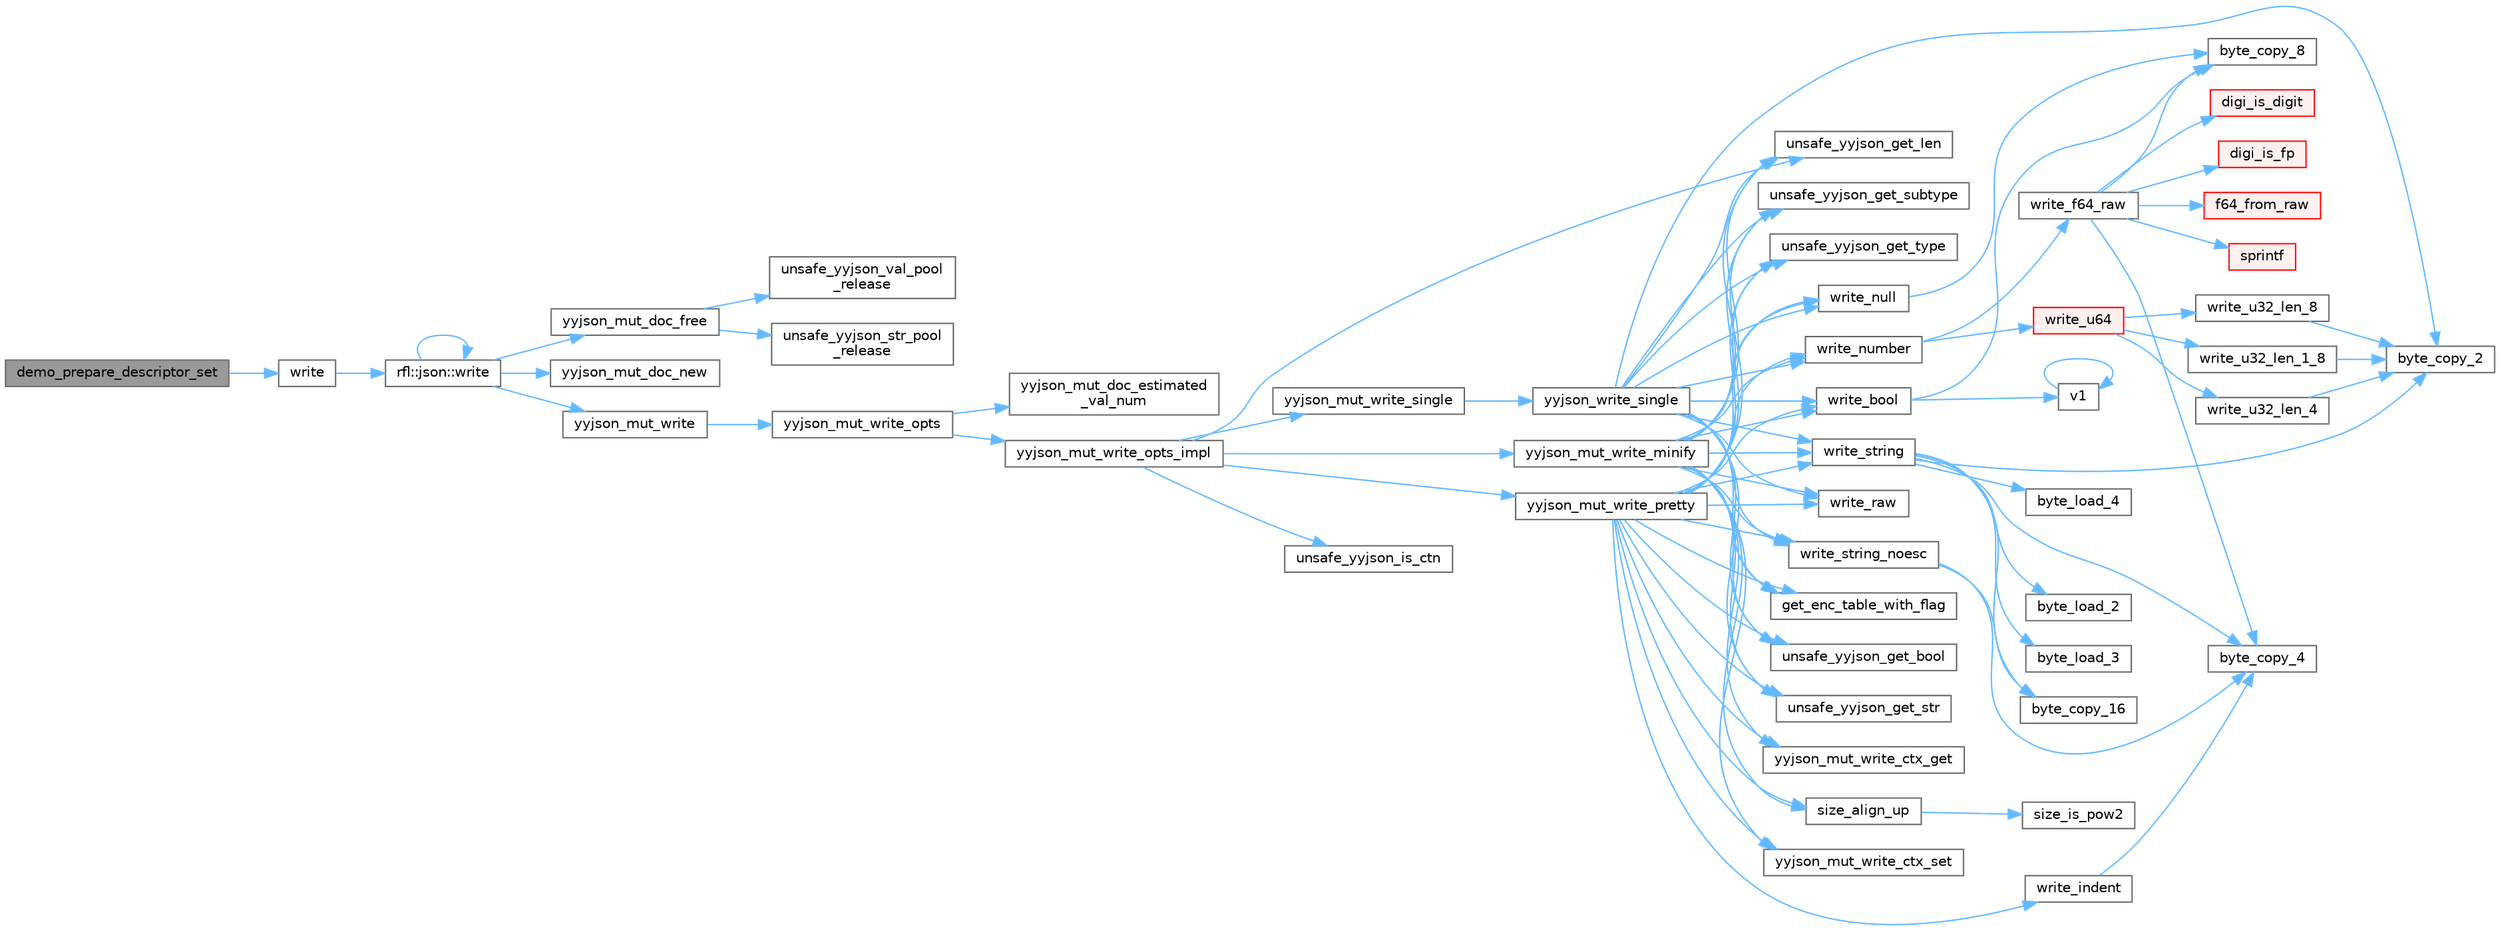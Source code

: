 digraph "demo_prepare_descriptor_set"
{
 // LATEX_PDF_SIZE
  bgcolor="transparent";
  edge [fontname=Helvetica,fontsize=10,labelfontname=Helvetica,labelfontsize=10];
  node [fontname=Helvetica,fontsize=10,shape=box,height=0.2,width=0.4];
  rankdir="LR";
  Node1 [id="Node000001",label="demo_prepare_descriptor_set",height=0.2,width=0.4,color="gray40", fillcolor="grey60", style="filled", fontcolor="black",tooltip=" "];
  Node1 -> Node2 [id="edge90_Node000001_Node000002",color="steelblue1",style="solid",tooltip=" "];
  Node2 [id="Node000002",label="write",height=0.2,width=0.4,color="grey40", fillcolor="white", style="filled",URL="$json_2write__and__read_8hpp.html#a8d72d49ed34d37da786334a55f22b909",tooltip=" "];
  Node2 -> Node3 [id="edge91_Node000002_Node000003",color="steelblue1",style="solid",tooltip=" "];
  Node3 [id="Node000003",label="rfl::json::write",height=0.2,width=0.4,color="grey40", fillcolor="white", style="filled",URL="$namespacerfl_1_1json.html#af39a23539424555b8c970d12a58e547f",tooltip="Returns a JSON string."];
  Node3 -> Node3 [id="edge92_Node000003_Node000003",color="steelblue1",style="solid",tooltip=" "];
  Node3 -> Node4 [id="edge93_Node000003_Node000004",color="steelblue1",style="solid",tooltip=" "];
  Node4 [id="Node000004",label="yyjson_mut_doc_free",height=0.2,width=0.4,color="grey40", fillcolor="white", style="filled",URL="$yyjson_8c.html#a473b53dd223f25a117a6fe3b543bfdb1",tooltip=" "];
  Node4 -> Node5 [id="edge94_Node000004_Node000005",color="steelblue1",style="solid",tooltip=" "];
  Node5 [id="Node000005",label="unsafe_yyjson_str_pool\l_release",height=0.2,width=0.4,color="grey40", fillcolor="white", style="filled",URL="$yyjson_8c.html#a68827985804124f8d26d256b07877cf9",tooltip=" "];
  Node4 -> Node6 [id="edge95_Node000004_Node000006",color="steelblue1",style="solid",tooltip=" "];
  Node6 [id="Node000006",label="unsafe_yyjson_val_pool\l_release",height=0.2,width=0.4,color="grey40", fillcolor="white", style="filled",URL="$yyjson_8c.html#a423ab190d8ce947af71ff1a45ab76805",tooltip=" "];
  Node3 -> Node7 [id="edge96_Node000003_Node000007",color="steelblue1",style="solid",tooltip=" "];
  Node7 [id="Node000007",label="yyjson_mut_doc_new",height=0.2,width=0.4,color="grey40", fillcolor="white", style="filled",URL="$yyjson_8c.html#a94a8c1c5f4e47e11e268d7f4c0e4cb1a",tooltip=" "];
  Node3 -> Node8 [id="edge97_Node000003_Node000008",color="steelblue1",style="solid",tooltip=" "];
  Node8 [id="Node000008",label="yyjson_mut_write",height=0.2,width=0.4,color="grey40", fillcolor="white", style="filled",URL="$yyjson_8h.html#a881e2ee3f487385810829df8bc675f1f",tooltip=" "];
  Node8 -> Node9 [id="edge98_Node000008_Node000009",color="steelblue1",style="solid",tooltip=" "];
  Node9 [id="Node000009",label="yyjson_mut_write_opts",height=0.2,width=0.4,color="grey40", fillcolor="white", style="filled",URL="$yyjson_8c.html#a43932e149602ddfcd9257648ea36e553",tooltip=" "];
  Node9 -> Node10 [id="edge99_Node000009_Node000010",color="steelblue1",style="solid",tooltip=" "];
  Node10 [id="Node000010",label="yyjson_mut_doc_estimated\l_val_num",height=0.2,width=0.4,color="grey40", fillcolor="white", style="filled",URL="$yyjson_8c.html#ac9cfbe501c1317baf92c53571c7333ee",tooltip=" "];
  Node9 -> Node11 [id="edge100_Node000009_Node000011",color="steelblue1",style="solid",tooltip=" "];
  Node11 [id="Node000011",label="yyjson_mut_write_opts_impl",height=0.2,width=0.4,color="grey40", fillcolor="white", style="filled",URL="$yyjson_8c.html#a9419498fed912dda63693d15ff91c74c",tooltip=" "];
  Node11 -> Node12 [id="edge101_Node000011_Node000012",color="steelblue1",style="solid",tooltip=" "];
  Node12 [id="Node000012",label="unsafe_yyjson_get_len",height=0.2,width=0.4,color="grey40", fillcolor="white", style="filled",URL="$yyjson_8h.html#a445bf8a7f9981e4797bf95db944ddf8f",tooltip=" "];
  Node11 -> Node13 [id="edge102_Node000011_Node000013",color="steelblue1",style="solid",tooltip=" "];
  Node13 [id="Node000013",label="unsafe_yyjson_is_ctn",height=0.2,width=0.4,color="grey40", fillcolor="white", style="filled",URL="$yyjson_8h.html#afe1e8995e63d29297d569c4a848bf5a2",tooltip=" "];
  Node11 -> Node14 [id="edge103_Node000011_Node000014",color="steelblue1",style="solid",tooltip=" "];
  Node14 [id="Node000014",label="yyjson_mut_write_minify",height=0.2,width=0.4,color="grey40", fillcolor="white", style="filled",URL="$yyjson_8c.html#a41b0f7caeaed5e6075fdbad6e37daa44",tooltip=" "];
  Node14 -> Node15 [id="edge104_Node000014_Node000015",color="steelblue1",style="solid",tooltip=" "];
  Node15 [id="Node000015",label="get_enc_table_with_flag",height=0.2,width=0.4,color="grey40", fillcolor="white", style="filled",URL="$yyjson_8c.html#a4b810e39a1c70f479ea48f4b6be239b0",tooltip=" "];
  Node14 -> Node16 [id="edge105_Node000014_Node000016",color="steelblue1",style="solid",tooltip=" "];
  Node16 [id="Node000016",label="size_align_up",height=0.2,width=0.4,color="grey40", fillcolor="white", style="filled",URL="$yyjson_8c.html#aee0ecba3f0e01a145a4bd084c40b53b6",tooltip=" "];
  Node16 -> Node17 [id="edge106_Node000016_Node000017",color="steelblue1",style="solid",tooltip=" "];
  Node17 [id="Node000017",label="size_is_pow2",height=0.2,width=0.4,color="grey40", fillcolor="white", style="filled",URL="$yyjson_8c.html#a9c435a75a5fc566d5382ba2646704a18",tooltip=" "];
  Node14 -> Node18 [id="edge107_Node000014_Node000018",color="steelblue1",style="solid",tooltip=" "];
  Node18 [id="Node000018",label="unsafe_yyjson_get_bool",height=0.2,width=0.4,color="grey40", fillcolor="white", style="filled",URL="$yyjson_8h.html#a3ef8c1e13a7f67eead2d945125769f90",tooltip=" "];
  Node14 -> Node12 [id="edge108_Node000014_Node000012",color="steelblue1",style="solid",tooltip=" "];
  Node14 -> Node19 [id="edge109_Node000014_Node000019",color="steelblue1",style="solid",tooltip=" "];
  Node19 [id="Node000019",label="unsafe_yyjson_get_str",height=0.2,width=0.4,color="grey40", fillcolor="white", style="filled",URL="$yyjson_8h.html#a879b3c14194afd5b60d663640998c020",tooltip=" "];
  Node14 -> Node20 [id="edge110_Node000014_Node000020",color="steelblue1",style="solid",tooltip=" "];
  Node20 [id="Node000020",label="unsafe_yyjson_get_subtype",height=0.2,width=0.4,color="grey40", fillcolor="white", style="filled",URL="$yyjson_8h.html#a735848e46f26bfe3dfb333c7f890205e",tooltip=" "];
  Node14 -> Node21 [id="edge111_Node000014_Node000021",color="steelblue1",style="solid",tooltip=" "];
  Node21 [id="Node000021",label="unsafe_yyjson_get_type",height=0.2,width=0.4,color="grey40", fillcolor="white", style="filled",URL="$yyjson_8h.html#a25aa2b2a33dccb9af7da4576b3cbe6ab",tooltip=" "];
  Node14 -> Node22 [id="edge112_Node000014_Node000022",color="steelblue1",style="solid",tooltip=" "];
  Node22 [id="Node000022",label="write_bool",height=0.2,width=0.4,color="grey40", fillcolor="white", style="filled",URL="$yyjson_8c.html#a8f48aafc5963521f3da75e2448f0d084",tooltip=" "];
  Node22 -> Node23 [id="edge113_Node000022_Node000023",color="steelblue1",style="solid",tooltip=" "];
  Node23 [id="Node000023",label="byte_copy_8",height=0.2,width=0.4,color="grey40", fillcolor="white", style="filled",URL="$yyjson_8c.html#a03dd49c937c12d9a85deaac184d25eb9",tooltip=" "];
  Node22 -> Node24 [id="edge114_Node000022_Node000024",color="steelblue1",style="solid",tooltip=" "];
  Node24 [id="Node000024",label="v1",height=0.2,width=0.4,color="grey40", fillcolor="white", style="filled",URL="$_tutorial___reshape_mat2_vec_8cpp.html#a10bd710692c91bc238f2e1da77730678",tooltip=" "];
  Node24 -> Node24 [id="edge115_Node000024_Node000024",color="steelblue1",style="solid",tooltip=" "];
  Node14 -> Node25 [id="edge116_Node000014_Node000025",color="steelblue1",style="solid",tooltip=" "];
  Node25 [id="Node000025",label="write_null",height=0.2,width=0.4,color="grey40", fillcolor="white", style="filled",URL="$yyjson_8c.html#a9ab2502373a7c2ad7decc10b76c47043",tooltip=" "];
  Node25 -> Node23 [id="edge117_Node000025_Node000023",color="steelblue1",style="solid",tooltip=" "];
  Node14 -> Node26 [id="edge118_Node000014_Node000026",color="steelblue1",style="solid",tooltip=" "];
  Node26 [id="Node000026",label="write_number",height=0.2,width=0.4,color="grey40", fillcolor="white", style="filled",URL="$yyjson_8c.html#a7a6eb98c82d060a1b4b1b25ae9169770",tooltip=" "];
  Node26 -> Node27 [id="edge119_Node000026_Node000027",color="steelblue1",style="solid",tooltip=" "];
  Node27 [id="Node000027",label="write_f64_raw",height=0.2,width=0.4,color="grey40", fillcolor="white", style="filled",URL="$yyjson_8c.html#a429024eddbd3335464adf309aef2db7f",tooltip=" "];
  Node27 -> Node28 [id="edge120_Node000027_Node000028",color="steelblue1",style="solid",tooltip=" "];
  Node28 [id="Node000028",label="byte_copy_4",height=0.2,width=0.4,color="grey40", fillcolor="white", style="filled",URL="$yyjson_8c.html#a98219967baeab34ab615b4ccda0df146",tooltip=" "];
  Node27 -> Node23 [id="edge121_Node000027_Node000023",color="steelblue1",style="solid",tooltip=" "];
  Node27 -> Node29 [id="edge122_Node000027_Node000029",color="steelblue1",style="solid",tooltip=" "];
  Node29 [id="Node000029",label="digi_is_digit",height=0.2,width=0.4,color="red", fillcolor="#FFF0F0", style="filled",URL="$yyjson_8c.html#ac16e36c200b16a17041aac1ed37276d7",tooltip=" "];
  Node27 -> Node31 [id="edge123_Node000027_Node000031",color="steelblue1",style="solid",tooltip=" "];
  Node31 [id="Node000031",label="digi_is_fp",height=0.2,width=0.4,color="red", fillcolor="#FFF0F0", style="filled",URL="$yyjson_8c.html#ac38bca46c8cbb1107ca4188d2eb4fcbe",tooltip=" "];
  Node27 -> Node32 [id="edge124_Node000027_Node000032",color="steelblue1",style="solid",tooltip=" "];
  Node32 [id="Node000032",label="f64_from_raw",height=0.2,width=0.4,color="red", fillcolor="#FFF0F0", style="filled",URL="$yyjson_8c.html#a7d61d2afe6fefb1935af9086d95ee8a8",tooltip=" "];
  Node27 -> Node34 [id="edge125_Node000027_Node000034",color="steelblue1",style="solid",tooltip=" "];
  Node34 [id="Node000034",label="sprintf",height=0.2,width=0.4,color="red", fillcolor="#FFF0F0", style="filled",URL="$printf_8h.html#aa7d2e7e454d3fe606a71504a119dc894",tooltip=" "];
  Node26 -> Node64 [id="edge126_Node000026_Node000064",color="steelblue1",style="solid",tooltip=" "];
  Node64 [id="Node000064",label="write_u64",height=0.2,width=0.4,color="red", fillcolor="#FFF0F0", style="filled",URL="$yyjson_8c.html#aa2f06c8a20b378eb29cfe95d0af5c95e",tooltip=" "];
  Node64 -> Node65 [id="edge127_Node000064_Node000065",color="steelblue1",style="solid",tooltip=" "];
  Node65 [id="Node000065",label="write_u32_len_1_8",height=0.2,width=0.4,color="grey40", fillcolor="white", style="filled",URL="$yyjson_8c.html#a5a7d8b8a37067ca47adb0b419814ef9a",tooltip=" "];
  Node65 -> Node66 [id="edge128_Node000065_Node000066",color="steelblue1",style="solid",tooltip=" "];
  Node66 [id="Node000066",label="byte_copy_2",height=0.2,width=0.4,color="grey40", fillcolor="white", style="filled",URL="$yyjson_8c.html#ac6a11726824f52b6413a67488f5a3152",tooltip=" "];
  Node64 -> Node67 [id="edge129_Node000064_Node000067",color="steelblue1",style="solid",tooltip=" "];
  Node67 [id="Node000067",label="write_u32_len_4",height=0.2,width=0.4,color="grey40", fillcolor="white", style="filled",URL="$yyjson_8c.html#ae5ef2b18cbf8ab8c261b23aab6d3bea3",tooltip=" "];
  Node67 -> Node66 [id="edge130_Node000067_Node000066",color="steelblue1",style="solid",tooltip=" "];
  Node64 -> Node68 [id="edge131_Node000064_Node000068",color="steelblue1",style="solid",tooltip=" "];
  Node68 [id="Node000068",label="write_u32_len_8",height=0.2,width=0.4,color="grey40", fillcolor="white", style="filled",URL="$yyjson_8c.html#ab1d9fcbafc860e770ed5aa9fc70577fc",tooltip=" "];
  Node68 -> Node66 [id="edge132_Node000068_Node000066",color="steelblue1",style="solid",tooltip=" "];
  Node14 -> Node70 [id="edge133_Node000014_Node000070",color="steelblue1",style="solid",tooltip=" "];
  Node70 [id="Node000070",label="write_raw",height=0.2,width=0.4,color="grey40", fillcolor="white", style="filled",URL="$yyjson_8c.html#a595a43099038f73ab0af2b4209b1f0fd",tooltip=" "];
  Node14 -> Node71 [id="edge134_Node000014_Node000071",color="steelblue1",style="solid",tooltip=" "];
  Node71 [id="Node000071",label="write_string",height=0.2,width=0.4,color="grey40", fillcolor="white", style="filled",URL="$yyjson_8c.html#a1aadf662e6fc22a6419db27146e38472",tooltip=" "];
  Node71 -> Node72 [id="edge135_Node000071_Node000072",color="steelblue1",style="solid",tooltip=" "];
  Node72 [id="Node000072",label="byte_copy_16",height=0.2,width=0.4,color="grey40", fillcolor="white", style="filled",URL="$yyjson_8c.html#a1720d43cc1ae5984a4e5751dbe7301a0",tooltip=" "];
  Node71 -> Node66 [id="edge136_Node000071_Node000066",color="steelblue1",style="solid",tooltip=" "];
  Node71 -> Node28 [id="edge137_Node000071_Node000028",color="steelblue1",style="solid",tooltip=" "];
  Node71 -> Node73 [id="edge138_Node000071_Node000073",color="steelblue1",style="solid",tooltip=" "];
  Node73 [id="Node000073",label="byte_load_2",height=0.2,width=0.4,color="grey40", fillcolor="white", style="filled",URL="$yyjson_8c.html#abd106e94ebb52b1b9c0e79e2246f24bd",tooltip=" "];
  Node71 -> Node74 [id="edge139_Node000071_Node000074",color="steelblue1",style="solid",tooltip=" "];
  Node74 [id="Node000074",label="byte_load_3",height=0.2,width=0.4,color="grey40", fillcolor="white", style="filled",URL="$yyjson_8c.html#a31005a45113248534b4ae663dc0a85f3",tooltip=" "];
  Node71 -> Node75 [id="edge140_Node000071_Node000075",color="steelblue1",style="solid",tooltip=" "];
  Node75 [id="Node000075",label="byte_load_4",height=0.2,width=0.4,color="grey40", fillcolor="white", style="filled",URL="$yyjson_8c.html#a87c460a03bebacd0dcdad97440488c2b",tooltip=" "];
  Node14 -> Node76 [id="edge141_Node000014_Node000076",color="steelblue1",style="solid",tooltip=" "];
  Node76 [id="Node000076",label="write_string_noesc",height=0.2,width=0.4,color="grey40", fillcolor="white", style="filled",URL="$yyjson_8c.html#ab1d27351bed7d1f6f632f75dcf9846de",tooltip=" "];
  Node76 -> Node72 [id="edge142_Node000076_Node000072",color="steelblue1",style="solid",tooltip=" "];
  Node76 -> Node28 [id="edge143_Node000076_Node000028",color="steelblue1",style="solid",tooltip=" "];
  Node14 -> Node77 [id="edge144_Node000014_Node000077",color="steelblue1",style="solid",tooltip=" "];
  Node77 [id="Node000077",label="yyjson_mut_write_ctx_get",height=0.2,width=0.4,color="grey40", fillcolor="white", style="filled",URL="$yyjson_8c.html#a7330d6789bda008b50a3a964e17629c4",tooltip=" "];
  Node14 -> Node78 [id="edge145_Node000014_Node000078",color="steelblue1",style="solid",tooltip=" "];
  Node78 [id="Node000078",label="yyjson_mut_write_ctx_set",height=0.2,width=0.4,color="grey40", fillcolor="white", style="filled",URL="$yyjson_8c.html#ad170c12cec69275d5f79d760bd3b1a0a",tooltip=" "];
  Node11 -> Node79 [id="edge146_Node000011_Node000079",color="steelblue1",style="solid",tooltip=" "];
  Node79 [id="Node000079",label="yyjson_mut_write_pretty",height=0.2,width=0.4,color="grey40", fillcolor="white", style="filled",URL="$yyjson_8c.html#a5bd41dfbb867b6521e1f7571f3615b0f",tooltip=" "];
  Node79 -> Node15 [id="edge147_Node000079_Node000015",color="steelblue1",style="solid",tooltip=" "];
  Node79 -> Node16 [id="edge148_Node000079_Node000016",color="steelblue1",style="solid",tooltip=" "];
  Node79 -> Node18 [id="edge149_Node000079_Node000018",color="steelblue1",style="solid",tooltip=" "];
  Node79 -> Node12 [id="edge150_Node000079_Node000012",color="steelblue1",style="solid",tooltip=" "];
  Node79 -> Node19 [id="edge151_Node000079_Node000019",color="steelblue1",style="solid",tooltip=" "];
  Node79 -> Node20 [id="edge152_Node000079_Node000020",color="steelblue1",style="solid",tooltip=" "];
  Node79 -> Node21 [id="edge153_Node000079_Node000021",color="steelblue1",style="solid",tooltip=" "];
  Node79 -> Node22 [id="edge154_Node000079_Node000022",color="steelblue1",style="solid",tooltip=" "];
  Node79 -> Node80 [id="edge155_Node000079_Node000080",color="steelblue1",style="solid",tooltip=" "];
  Node80 [id="Node000080",label="write_indent",height=0.2,width=0.4,color="grey40", fillcolor="white", style="filled",URL="$yyjson_8c.html#ac6e21689f9ccf3981672a321d7d02e47",tooltip=" "];
  Node80 -> Node28 [id="edge156_Node000080_Node000028",color="steelblue1",style="solid",tooltip=" "];
  Node79 -> Node25 [id="edge157_Node000079_Node000025",color="steelblue1",style="solid",tooltip=" "];
  Node79 -> Node26 [id="edge158_Node000079_Node000026",color="steelblue1",style="solid",tooltip=" "];
  Node79 -> Node70 [id="edge159_Node000079_Node000070",color="steelblue1",style="solid",tooltip=" "];
  Node79 -> Node71 [id="edge160_Node000079_Node000071",color="steelblue1",style="solid",tooltip=" "];
  Node79 -> Node76 [id="edge161_Node000079_Node000076",color="steelblue1",style="solid",tooltip=" "];
  Node79 -> Node77 [id="edge162_Node000079_Node000077",color="steelblue1",style="solid",tooltip=" "];
  Node79 -> Node78 [id="edge163_Node000079_Node000078",color="steelblue1",style="solid",tooltip=" "];
  Node11 -> Node81 [id="edge164_Node000011_Node000081",color="steelblue1",style="solid",tooltip=" "];
  Node81 [id="Node000081",label="yyjson_mut_write_single",height=0.2,width=0.4,color="grey40", fillcolor="white", style="filled",URL="$yyjson_8c.html#a6453eece4aede41c7d909075ad2980e0",tooltip=" "];
  Node81 -> Node82 [id="edge165_Node000081_Node000082",color="steelblue1",style="solid",tooltip=" "];
  Node82 [id="Node000082",label="yyjson_write_single",height=0.2,width=0.4,color="grey40", fillcolor="white", style="filled",URL="$yyjson_8c.html#a083e9d39ef4daa8ddc5c6474ccf5e468",tooltip=" "];
  Node82 -> Node66 [id="edge166_Node000082_Node000066",color="steelblue1",style="solid",tooltip=" "];
  Node82 -> Node15 [id="edge167_Node000082_Node000015",color="steelblue1",style="solid",tooltip=" "];
  Node82 -> Node18 [id="edge168_Node000082_Node000018",color="steelblue1",style="solid",tooltip=" "];
  Node82 -> Node12 [id="edge169_Node000082_Node000012",color="steelblue1",style="solid",tooltip=" "];
  Node82 -> Node19 [id="edge170_Node000082_Node000019",color="steelblue1",style="solid",tooltip=" "];
  Node82 -> Node20 [id="edge171_Node000082_Node000020",color="steelblue1",style="solid",tooltip=" "];
  Node82 -> Node21 [id="edge172_Node000082_Node000021",color="steelblue1",style="solid",tooltip=" "];
  Node82 -> Node22 [id="edge173_Node000082_Node000022",color="steelblue1",style="solid",tooltip=" "];
  Node82 -> Node25 [id="edge174_Node000082_Node000025",color="steelblue1",style="solid",tooltip=" "];
  Node82 -> Node26 [id="edge175_Node000082_Node000026",color="steelblue1",style="solid",tooltip=" "];
  Node82 -> Node70 [id="edge176_Node000082_Node000070",color="steelblue1",style="solid",tooltip=" "];
  Node82 -> Node71 [id="edge177_Node000082_Node000071",color="steelblue1",style="solid",tooltip=" "];
  Node82 -> Node76 [id="edge178_Node000082_Node000076",color="steelblue1",style="solid",tooltip=" "];
}

